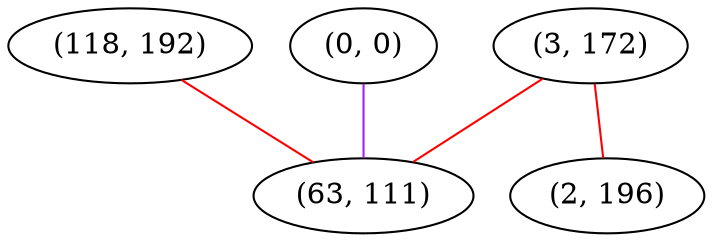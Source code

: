 graph "" {
"(118, 192)";
"(3, 172)";
"(2, 196)";
"(0, 0)";
"(63, 111)";
"(118, 192)" -- "(63, 111)"  [color=red, key=0, weight=1];
"(3, 172)" -- "(2, 196)"  [color=red, key=0, weight=1];
"(3, 172)" -- "(63, 111)"  [color=red, key=0, weight=1];
"(0, 0)" -- "(63, 111)"  [color=purple, key=0, weight=4];
}
